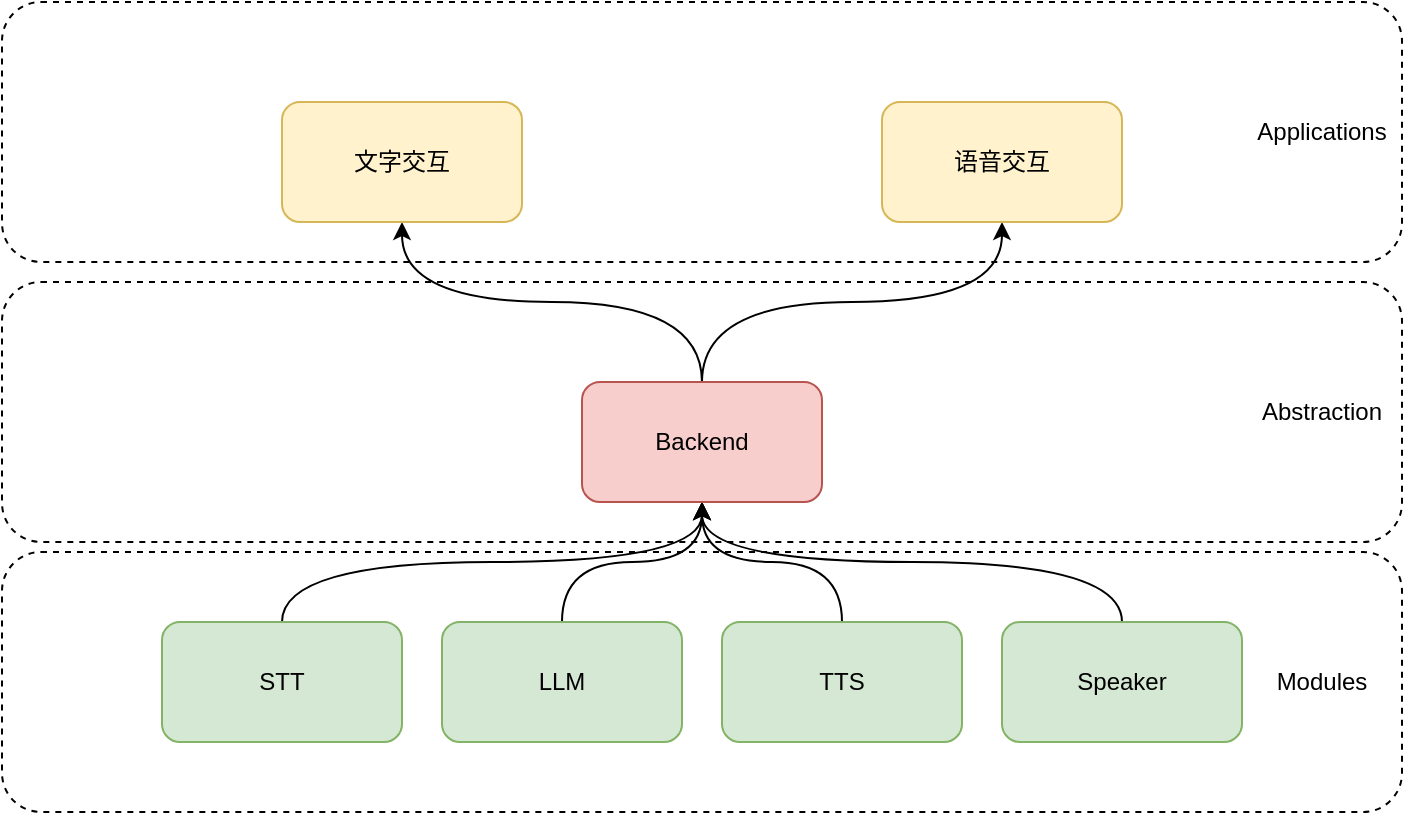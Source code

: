 <mxfile version="24.7.5">
  <diagram name="第 1 页" id="Wu566Kua2JstjRgyABkP">
    <mxGraphModel dx="1728" dy="-166" grid="1" gridSize="10" guides="1" tooltips="1" connect="1" arrows="1" fold="1" page="1" pageScale="1" pageWidth="827" pageHeight="1169" math="0" shadow="0">
      <root>
        <mxCell id="0" />
        <mxCell id="1" parent="0" />
        <mxCell id="oR2MWclAaf6PLa6PnVYV-88" value="" style="rounded=1;whiteSpace=wrap;html=1;dashed=1;" vertex="1" parent="1">
          <mxGeometry x="20" y="1270" width="700" height="130" as="geometry" />
        </mxCell>
        <mxCell id="oR2MWclAaf6PLa6PnVYV-87" value="" style="rounded=1;whiteSpace=wrap;html=1;dashed=1;" vertex="1" parent="1">
          <mxGeometry x="20" y="1410" width="700" height="130" as="geometry" />
        </mxCell>
        <mxCell id="oR2MWclAaf6PLa6PnVYV-85" value="" style="rounded=1;whiteSpace=wrap;html=1;dashed=1;" vertex="1" parent="1">
          <mxGeometry x="20" y="1545" width="700" height="130" as="geometry" />
        </mxCell>
        <mxCell id="oR2MWclAaf6PLa6PnVYV-77" style="edgeStyle=orthogonalEdgeStyle;rounded=0;orthogonalLoop=1;jettySize=auto;html=1;entryX=0.5;entryY=1;entryDx=0;entryDy=0;exitX=0.5;exitY=0;exitDx=0;exitDy=0;curved=1;" edge="1" parent="1" source="oR2MWclAaf6PLa6PnVYV-72" target="oR2MWclAaf6PLa6PnVYV-76">
          <mxGeometry relative="1" as="geometry" />
        </mxCell>
        <mxCell id="oR2MWclAaf6PLa6PnVYV-72" value="STT" style="rounded=1;whiteSpace=wrap;html=1;fillColor=#d5e8d4;strokeColor=#82b366;" vertex="1" parent="1">
          <mxGeometry x="100" y="1580" width="120" height="60" as="geometry" />
        </mxCell>
        <mxCell id="oR2MWclAaf6PLa6PnVYV-78" style="edgeStyle=orthogonalEdgeStyle;rounded=0;orthogonalLoop=1;jettySize=auto;html=1;entryX=0.5;entryY=1;entryDx=0;entryDy=0;curved=1;" edge="1" parent="1" source="oR2MWclAaf6PLa6PnVYV-73" target="oR2MWclAaf6PLa6PnVYV-76">
          <mxGeometry relative="1" as="geometry" />
        </mxCell>
        <mxCell id="oR2MWclAaf6PLa6PnVYV-73" value="LLM" style="rounded=1;whiteSpace=wrap;html=1;fillColor=#d5e8d4;strokeColor=#82b366;" vertex="1" parent="1">
          <mxGeometry x="240" y="1580" width="120" height="60" as="geometry" />
        </mxCell>
        <mxCell id="oR2MWclAaf6PLa6PnVYV-79" style="edgeStyle=orthogonalEdgeStyle;rounded=0;orthogonalLoop=1;jettySize=auto;html=1;entryX=0.5;entryY=1;entryDx=0;entryDy=0;curved=1;" edge="1" parent="1" source="oR2MWclAaf6PLa6PnVYV-74" target="oR2MWclAaf6PLa6PnVYV-76">
          <mxGeometry relative="1" as="geometry" />
        </mxCell>
        <mxCell id="oR2MWclAaf6PLa6PnVYV-74" value="TTS" style="rounded=1;whiteSpace=wrap;html=1;fillColor=#d5e8d4;strokeColor=#82b366;" vertex="1" parent="1">
          <mxGeometry x="380" y="1580" width="120" height="60" as="geometry" />
        </mxCell>
        <mxCell id="oR2MWclAaf6PLa6PnVYV-80" style="edgeStyle=orthogonalEdgeStyle;rounded=0;orthogonalLoop=1;jettySize=auto;html=1;entryX=0.5;entryY=1;entryDx=0;entryDy=0;curved=1;exitX=0.5;exitY=0;exitDx=0;exitDy=0;" edge="1" parent="1" source="oR2MWclAaf6PLa6PnVYV-75" target="oR2MWclAaf6PLa6PnVYV-76">
          <mxGeometry relative="1" as="geometry" />
        </mxCell>
        <mxCell id="oR2MWclAaf6PLa6PnVYV-75" value="Speaker" style="rounded=1;whiteSpace=wrap;html=1;fillColor=#d5e8d4;strokeColor=#82b366;" vertex="1" parent="1">
          <mxGeometry x="520" y="1580" width="120" height="60" as="geometry" />
        </mxCell>
        <mxCell id="oR2MWclAaf6PLa6PnVYV-83" style="edgeStyle=orthogonalEdgeStyle;rounded=0;orthogonalLoop=1;jettySize=auto;html=1;entryX=0.5;entryY=1;entryDx=0;entryDy=0;exitX=0.5;exitY=0;exitDx=0;exitDy=0;curved=1;" edge="1" parent="1" source="oR2MWclAaf6PLa6PnVYV-76" target="oR2MWclAaf6PLa6PnVYV-81">
          <mxGeometry relative="1" as="geometry" />
        </mxCell>
        <mxCell id="oR2MWclAaf6PLa6PnVYV-84" style="edgeStyle=orthogonalEdgeStyle;rounded=0;orthogonalLoop=1;jettySize=auto;html=1;entryX=0.5;entryY=1;entryDx=0;entryDy=0;curved=1;exitX=0.5;exitY=0;exitDx=0;exitDy=0;" edge="1" parent="1" source="oR2MWclAaf6PLa6PnVYV-76" target="oR2MWclAaf6PLa6PnVYV-82">
          <mxGeometry relative="1" as="geometry" />
        </mxCell>
        <mxCell id="oR2MWclAaf6PLa6PnVYV-76" value="Backend" style="rounded=1;whiteSpace=wrap;html=1;fillColor=#f8cecc;strokeColor=#b85450;" vertex="1" parent="1">
          <mxGeometry x="310" y="1460" width="120" height="60" as="geometry" />
        </mxCell>
        <mxCell id="oR2MWclAaf6PLa6PnVYV-81" value="文字交互" style="rounded=1;whiteSpace=wrap;html=1;fillColor=#fff2cc;strokeColor=#d6b656;" vertex="1" parent="1">
          <mxGeometry x="160" y="1320" width="120" height="60" as="geometry" />
        </mxCell>
        <mxCell id="oR2MWclAaf6PLa6PnVYV-82" value="语音交互" style="rounded=1;whiteSpace=wrap;html=1;fillColor=#fff2cc;strokeColor=#d6b656;" vertex="1" parent="1">
          <mxGeometry x="460" y="1320" width="120" height="60" as="geometry" />
        </mxCell>
        <mxCell id="oR2MWclAaf6PLa6PnVYV-89" value="Applications" style="text;html=1;align=center;verticalAlign=middle;whiteSpace=wrap;rounded=0;" vertex="1" parent="1">
          <mxGeometry x="650" y="1320" width="60" height="30" as="geometry" />
        </mxCell>
        <mxCell id="oR2MWclAaf6PLa6PnVYV-90" value="Abstraction" style="text;html=1;align=center;verticalAlign=middle;whiteSpace=wrap;rounded=0;" vertex="1" parent="1">
          <mxGeometry x="650" y="1460" width="60" height="30" as="geometry" />
        </mxCell>
        <mxCell id="oR2MWclAaf6PLa6PnVYV-91" value="Modules" style="text;html=1;align=center;verticalAlign=middle;whiteSpace=wrap;rounded=0;" vertex="1" parent="1">
          <mxGeometry x="650" y="1595" width="60" height="30" as="geometry" />
        </mxCell>
      </root>
    </mxGraphModel>
  </diagram>
</mxfile>
